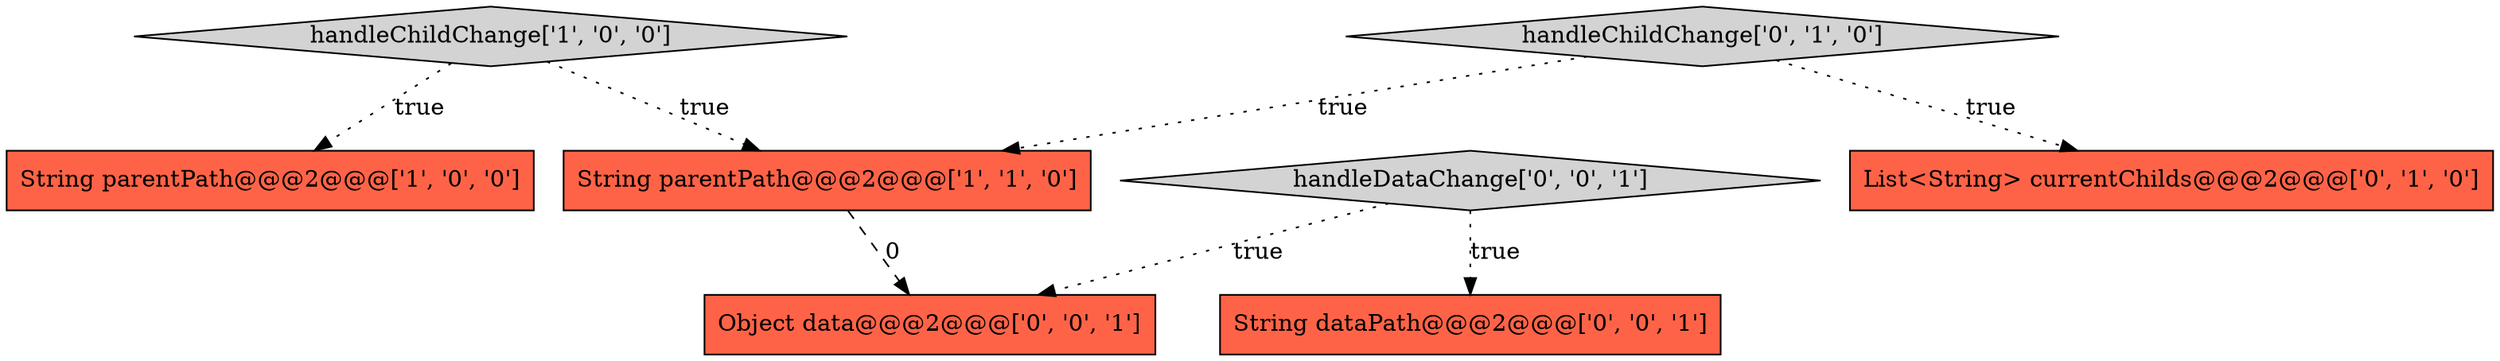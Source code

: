 digraph {
0 [style = filled, label = "String parentPath@@@2@@@['1', '0', '0']", fillcolor = tomato, shape = box image = "AAA0AAABBB1BBB"];
4 [style = filled, label = "handleChildChange['0', '1', '0']", fillcolor = lightgray, shape = diamond image = "AAA0AAABBB2BBB"];
3 [style = filled, label = "List<String> currentChilds@@@2@@@['0', '1', '0']", fillcolor = tomato, shape = box image = "AAA0AAABBB2BBB"];
1 [style = filled, label = "String parentPath@@@2@@@['1', '1', '0']", fillcolor = tomato, shape = box image = "AAA0AAABBB1BBB"];
6 [style = filled, label = "String dataPath@@@2@@@['0', '0', '1']", fillcolor = tomato, shape = box image = "AAA0AAABBB3BBB"];
2 [style = filled, label = "handleChildChange['1', '0', '0']", fillcolor = lightgray, shape = diamond image = "AAA0AAABBB1BBB"];
7 [style = filled, label = "Object data@@@2@@@['0', '0', '1']", fillcolor = tomato, shape = box image = "AAA0AAABBB3BBB"];
5 [style = filled, label = "handleDataChange['0', '0', '1']", fillcolor = lightgray, shape = diamond image = "AAA0AAABBB3BBB"];
2->1 [style = dotted, label="true"];
5->6 [style = dotted, label="true"];
1->7 [style = dashed, label="0"];
2->0 [style = dotted, label="true"];
5->7 [style = dotted, label="true"];
4->1 [style = dotted, label="true"];
4->3 [style = dotted, label="true"];
}
